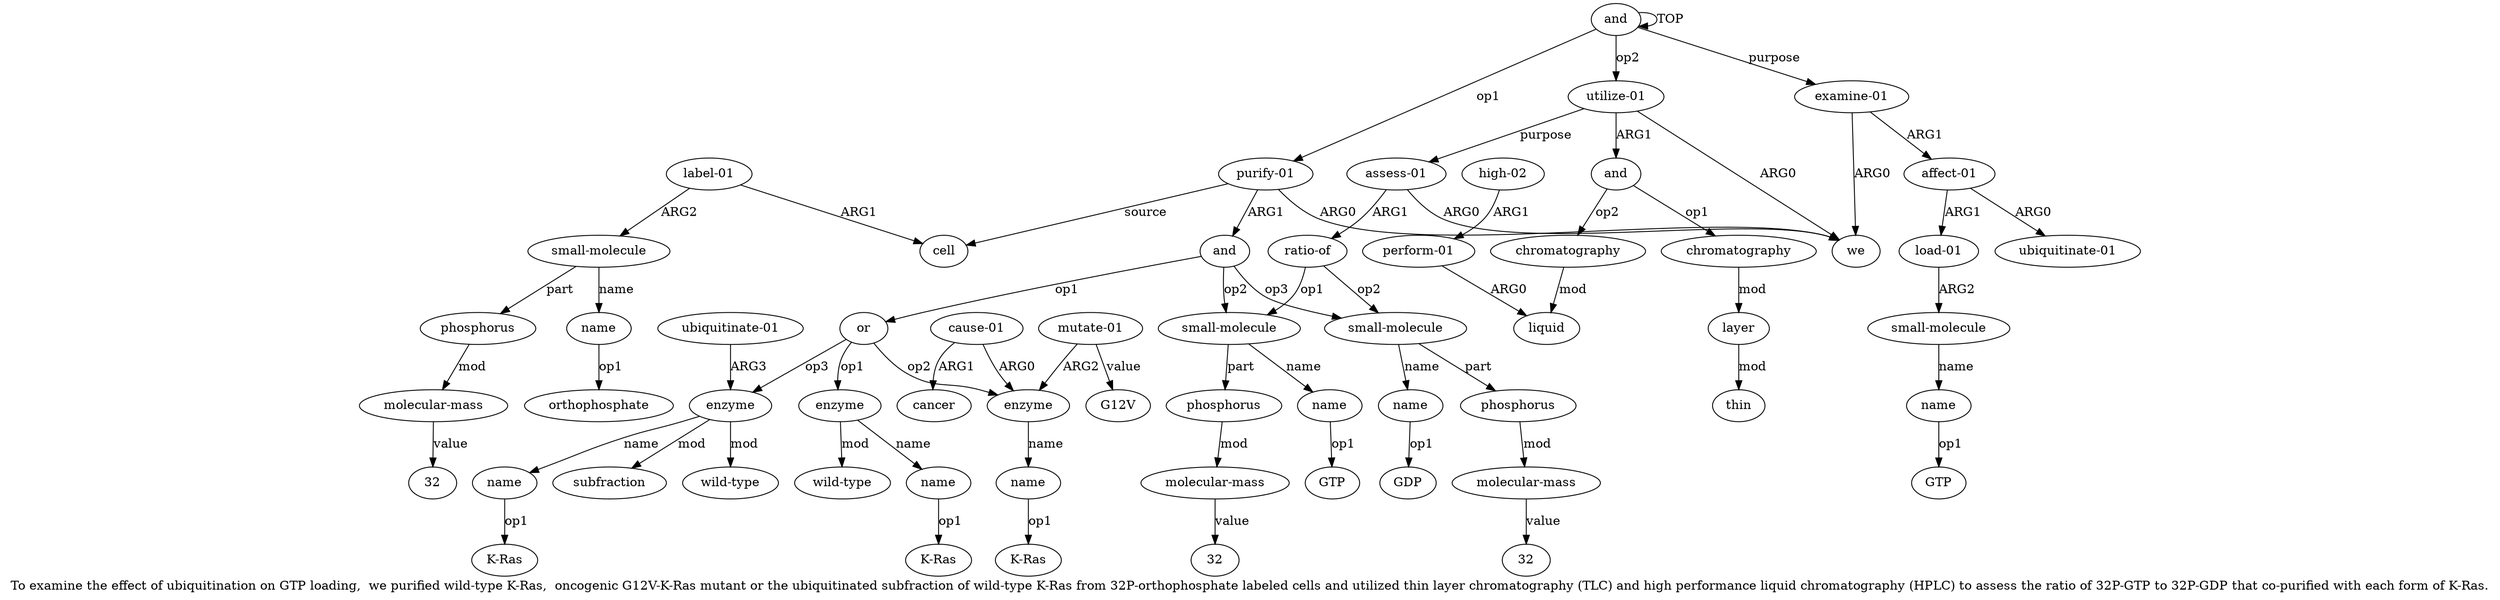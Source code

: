 digraph  {
	graph [label="To examine the effect of ubiquitination on GTP loading,  we purified wild-type K-Ras,  oncogenic G12V-K-Ras mutant or the ubiquitinated \
subfraction of wild-type K-Ras from 32P-orthophosphate labeled cells and utilized thin layer chromatography (TLC) and high performance \
liquid chromatography (HPLC) to assess the ratio of 32P-GTP to 32P-GDP that co-purified with each form of K-Ras."];
	node [label="\N"];
	a20	 [color=black,
		gold_ind=20,
		gold_label="small-molecule",
		label="small-molecule",
		test_ind=20,
		test_label="small-molecule"];
	a21	 [color=black,
		gold_ind=21,
		gold_label=name,
		label=name,
		test_ind=21,
		test_label=name];
	a20 -> a21 [key=0,
	color=black,
	gold_label=name,
	label=name,
	test_label=name];
a22 [color=black,
	gold_ind=22,
	gold_label=phosphorus,
	label=phosphorus,
	test_ind=22,
	test_label=phosphorus];
a20 -> a22 [key=0,
color=black,
gold_label=part,
label=part,
test_label=part];
"a21 orthophosphate" [color=black,
gold_ind=-1,
gold_label=orthophosphate,
label=orthophosphate,
test_ind=-1,
test_label=orthophosphate];
a21 -> "a21 orthophosphate" [key=0,
color=black,
gold_label=op1,
label=op1,
test_label=op1];
a23 [color=black,
gold_ind=23,
gold_label="molecular-mass",
label="molecular-mass",
test_ind=23,
test_label="molecular-mass"];
a22 -> a23 [key=0,
color=black,
gold_label=mod,
label=mod,
test_label=mod];
"a23 32" [color=black,
gold_ind=-1,
gold_label=32,
label=32,
test_ind=-1,
test_label=32];
a23 -> "a23 32" [key=0,
color=black,
gold_label=value,
label=value,
test_label=value];
a24 [color=black,
gold_ind=24,
gold_label="utilize-01",
label="utilize-01",
test_ind=24,
test_label="utilize-01"];
a25 [color=black,
gold_ind=25,
gold_label=and,
label=and,
test_ind=25,
test_label=and];
a24 -> a25 [key=0,
color=black,
gold_label=ARG1,
label=ARG1,
test_label=ARG1];
a33 [color=black,
gold_ind=33,
gold_label="assess-01",
label="assess-01",
test_ind=33,
test_label="assess-01"];
a24 -> a33 [key=0,
color=black,
gold_label=purpose,
label=purpose,
test_label=purpose];
a2 [color=black,
gold_ind=2,
gold_label=we,
label=we,
test_ind=2,
test_label=we];
a24 -> a2 [key=0,
color=black,
gold_label=ARG0,
label=ARG0,
test_label=ARG0];
a26 [color=black,
gold_ind=26,
gold_label=chromatography,
label=chromatography,
test_ind=26,
test_label=chromatography];
a25 -> a26 [key=0,
color=black,
gold_label=op1,
label=op1,
test_label=op1];
a29 [color=black,
gold_ind=29,
gold_label=chromatography,
label=chromatography,
test_ind=29,
test_label=chromatography];
a25 -> a29 [key=0,
color=black,
gold_label=op2,
label=op2,
test_label=op2];
a27 [color=black,
gold_ind=27,
gold_label=layer,
label=layer,
test_ind=27,
test_label=layer];
a26 -> a27 [key=0,
color=black,
gold_label=mod,
label=mod,
test_label=mod];
a28 [color=black,
gold_ind=28,
gold_label=thin,
label=thin,
test_ind=28,
test_label=thin];
a27 -> a28 [key=0,
color=black,
gold_label=mod,
label=mod,
test_label=mod];
a30 [color=black,
gold_ind=30,
gold_label=liquid,
label=liquid,
test_ind=30,
test_label=liquid];
a29 -> a30 [key=0,
color=black,
gold_label=mod,
label=mod,
test_label=mod];
a31 [color=black,
gold_ind=31,
gold_label="perform-01",
label="perform-01",
test_ind=31,
test_label="perform-01"];
a31 -> a30 [key=0,
color=black,
gold_label=ARG0,
label=ARG0,
test_label=ARG0];
"a9 K-Ras" [color=black,
gold_ind=-1,
gold_label="K-Ras",
label="K-Ras",
test_ind=-1,
test_label="K-Ras"];
"a6 K-Ras" [color=black,
gold_ind=-1,
gold_label="K-Ras",
label="K-Ras",
test_ind=-1,
test_label="K-Ras"];
"a14 K-Ras" [color=black,
gold_ind=-1,
gold_label="K-Ras",
label="K-Ras",
test_ind=-1,
test_label="K-Ras"];
a37 [color=black,
gold_ind=37,
gold_label=phosphorus,
label=phosphorus,
test_ind=37,
test_label=phosphorus];
a38 [color=black,
gold_ind=38,
gold_label="molecular-mass",
label="molecular-mass",
test_ind=38,
test_label="molecular-mass"];
a37 -> a38 [key=0,
color=black,
gold_label=mod,
label=mod,
test_label=mod];
a36 [color=black,
gold_ind=36,
gold_label=name,
label=name,
test_ind=36,
test_label=name];
"a36 GTP" [color=black,
gold_ind=-1,
gold_label=GTP,
label=GTP,
test_ind=-1,
test_label=GTP];
a36 -> "a36 GTP" [key=0,
color=black,
gold_label=op1,
label=op1,
test_label=op1];
a34 [color=black,
gold_ind=34,
gold_label="ratio-of",
label="ratio-of",
test_ind=34,
test_label="ratio-of"];
a33 -> a34 [key=0,
color=black,
gold_label=ARG1,
label=ARG1,
test_label=ARG1];
a33 -> a2 [key=0,
color=black,
gold_label=ARG0,
label=ARG0,
test_label=ARG0];
a35 [color=black,
gold_ind=35,
gold_label="small-molecule",
label="small-molecule",
test_ind=35,
test_label="small-molecule"];
a35 -> a37 [key=0,
color=black,
gold_label=part,
label=part,
test_label=part];
a35 -> a36 [key=0,
color=black,
gold_label=name,
label=name,
test_label=name];
a34 -> a35 [key=0,
color=black,
gold_label=op1,
label=op1,
test_label=op1];
a39 [color=black,
gold_ind=39,
gold_label="small-molecule",
label="small-molecule",
test_ind=39,
test_label="small-molecule"];
a34 -> a39 [key=0,
color=black,
gold_label=op2,
label=op2,
test_label=op2];
"a48 GTP" [color=black,
gold_ind=-1,
gold_label=GTP,
label=GTP,
test_ind=-1,
test_label=GTP];
a32 [color=black,
gold_ind=32,
gold_label="high-02",
label="high-02",
test_ind=32,
test_label="high-02"];
a32 -> a31 [key=0,
color=black,
gold_label=ARG1,
label=ARG1,
test_label=ARG1];
a15 [color=black,
gold_ind=15,
gold_label="wild-type",
label="wild-type",
test_ind=15,
test_label="wild-type"];
a14 [color=black,
gold_ind=14,
gold_label=name,
label=name,
test_ind=14,
test_label=name];
a14 -> "a14 K-Ras" [key=0,
color=black,
gold_label=op1,
label=op1,
test_label=op1];
a17 [color=black,
gold_ind=17,
gold_label=subfraction,
label=subfraction,
test_ind=17,
test_label=subfraction];
a16 [color=black,
gold_ind=16,
gold_label="ubiquitinate-01",
label="ubiquitinate-01",
test_ind=16,
test_label="ubiquitinate-01"];
a13 [color=black,
gold_ind=13,
gold_label=enzyme,
label=enzyme,
test_ind=13,
test_label=enzyme];
a16 -> a13 [key=0,
color=black,
gold_label=ARG3,
label=ARG3,
test_label=ARG3];
a11 [color=black,
gold_ind=11,
gold_label=cancer,
label=cancer,
test_ind=11,
test_label=cancer];
a10 [color=black,
gold_ind=10,
gold_label="cause-01",
label="cause-01",
test_ind=10,
test_label="cause-01"];
a10 -> a11 [key=0,
color=black,
gold_label=ARG1,
label=ARG1,
test_label=ARG1];
a8 [color=black,
gold_ind=8,
gold_label=enzyme,
label=enzyme,
test_ind=8,
test_label=enzyme];
a10 -> a8 [key=0,
color=black,
gold_label=ARG0,
label=ARG0,
test_label=ARG0];
a13 -> a15 [key=0,
color=black,
gold_label=mod,
label=mod,
test_label=mod];
a13 -> a14 [key=0,
color=black,
gold_label=name,
label=name,
test_label=name];
a13 -> a17 [key=0,
color=black,
gold_label=mod,
label=mod,
test_label=mod];
a12 [color=black,
gold_ind=12,
gold_label="mutate-01",
label="mutate-01",
test_ind=12,
test_label="mutate-01"];
a12 -> a8 [key=0,
color=black,
gold_label=ARG2,
label=ARG2,
test_label=ARG2];
"a12 G12V" [color=black,
gold_ind=-1,
gold_label=G12V,
label=G12V,
test_ind=-1,
test_label=G12V];
a12 -> "a12 G12V" [key=0,
color=black,
gold_label=value,
label=value,
test_label=value];
a40 [color=black,
gold_ind=40,
gold_label=name,
label=name,
test_ind=40,
test_label=name];
a39 -> a40 [key=0,
color=black,
gold_label=name,
label=name,
test_label=name];
a41 [color=black,
gold_ind=41,
gold_label=phosphorus,
label=phosphorus,
test_ind=41,
test_label=phosphorus];
a39 -> a41 [key=0,
color=black,
gold_label=part,
label=part,
test_label=part];
"a38 32" [color=black,
gold_ind=-1,
gold_label=32,
label=32,
test_ind=-1,
test_label=32];
a38 -> "a38 32" [key=0,
color=black,
gold_label=value,
label=value,
test_label=value];
a19 [color=black,
gold_ind=19,
gold_label="label-01",
label="label-01",
test_ind=19,
test_label="label-01"];
a19 -> a20 [key=0,
color=black,
gold_label=ARG2,
label=ARG2,
test_label=ARG2];
a18 [color=black,
gold_ind=18,
gold_label=cell,
label=cell,
test_ind=18,
test_label=cell];
a19 -> a18 [key=0,
color=black,
gold_label=ARG1,
label=ARG1,
test_label=ARG1];
a1 [color=black,
gold_ind=1,
gold_label="purify-01",
label="purify-01",
test_ind=1,
test_label="purify-01"];
a1 -> a18 [key=0,
color=black,
gold_label=source,
label=source,
test_label=source];
a3 [color=black,
gold_ind=3,
gold_label=and,
label=and,
test_ind=3,
test_label=and];
a1 -> a3 [key=0,
color=black,
gold_label=ARG1,
label=ARG1,
test_label=ARG1];
a1 -> a2 [key=0,
color=black,
gold_label=ARG0,
label=ARG0,
test_label=ARG0];
a0 [color=black,
gold_ind=0,
gold_label=and,
label=and,
test_ind=0,
test_label=and];
a0 -> a24 [key=0,
color=black,
gold_label=op2,
label=op2,
test_label=op2];
a0 -> a1 [key=0,
color=black,
gold_label=op1,
label=op1,
test_label=op1];
a0 -> a0 [key=0,
color=black,
gold_label=TOP,
label=TOP,
test_label=TOP];
a43 [color=black,
gold_ind=43,
gold_label="examine-01",
label="examine-01",
test_ind=43,
test_label="examine-01"];
a0 -> a43 [key=0,
color=black,
gold_label=purpose,
label=purpose,
test_label=purpose];
a3 -> a35 [key=0,
color=black,
gold_label=op2,
label=op2,
test_label=op2];
a3 -> a39 [key=0,
color=black,
gold_label=op3,
label=op3,
test_label=op3];
a4 [color=black,
gold_ind=4,
gold_label=or,
label=or,
test_ind=4,
test_label=or];
a3 -> a4 [key=0,
color=black,
gold_label=op1,
label=op1,
test_label=op1];
a5 [color=black,
gold_ind=5,
gold_label=enzyme,
label=enzyme,
test_ind=5,
test_label=enzyme];
a7 [color=black,
gold_ind=7,
gold_label="wild-type",
label="wild-type",
test_ind=7,
test_label="wild-type"];
a5 -> a7 [key=0,
color=black,
gold_label=mod,
label=mod,
test_label=mod];
a6 [color=black,
gold_ind=6,
gold_label=name,
label=name,
test_ind=6,
test_label=name];
a5 -> a6 [key=0,
color=black,
gold_label=name,
label=name,
test_label=name];
a4 -> a13 [key=0,
color=black,
gold_label=op3,
label=op3,
test_label=op3];
a4 -> a5 [key=0,
color=black,
gold_label=op1,
label=op1,
test_label=op1];
a4 -> a8 [key=0,
color=black,
gold_label=op2,
label=op2,
test_label=op2];
a6 -> "a6 K-Ras" [key=0,
color=black,
gold_label=op1,
label=op1,
test_label=op1];
a9 [color=black,
gold_ind=9,
gold_label=name,
label=name,
test_ind=9,
test_label=name];
a9 -> "a9 K-Ras" [key=0,
color=black,
gold_label=op1,
label=op1,
test_label=op1];
a8 -> a9 [key=0,
color=black,
gold_label=name,
label=name,
test_label=name];
"a40 GDP" [color=black,
gold_ind=-1,
gold_label=GDP,
label=GDP,
test_ind=-1,
test_label=GDP];
"a42 32" [color=black,
gold_ind=-1,
gold_label=32,
label=32,
test_ind=-1,
test_label=32];
a46 [color=black,
gold_ind=46,
gold_label="load-01",
label="load-01",
test_ind=46,
test_label="load-01"];
a47 [color=black,
gold_ind=47,
gold_label="small-molecule",
label="small-molecule",
test_ind=47,
test_label="small-molecule"];
a46 -> a47 [key=0,
color=black,
gold_label=ARG2,
label=ARG2,
test_label=ARG2];
a48 [color=black,
gold_ind=48,
gold_label=name,
label=name,
test_ind=48,
test_label=name];
a47 -> a48 [key=0,
color=black,
gold_label=name,
label=name,
test_label=name];
a44 [color=black,
gold_ind=44,
gold_label="affect-01",
label="affect-01",
test_ind=44,
test_label="affect-01"];
a44 -> a46 [key=0,
color=black,
gold_label=ARG1,
label=ARG1,
test_label=ARG1];
a45 [color=black,
gold_ind=45,
gold_label="ubiquitinate-01",
label="ubiquitinate-01",
test_ind=45,
test_label="ubiquitinate-01"];
a44 -> a45 [key=0,
color=black,
gold_label=ARG0,
label=ARG0,
test_label=ARG0];
a42 [color=black,
gold_ind=42,
gold_label="molecular-mass",
label="molecular-mass",
test_ind=42,
test_label="molecular-mass"];
a42 -> "a42 32" [key=0,
color=black,
gold_label=value,
label=value,
test_label=value];
a43 -> a2 [key=0,
color=black,
gold_label=ARG0,
label=ARG0,
test_label=ARG0];
a43 -> a44 [key=0,
color=black,
gold_label=ARG1,
label=ARG1,
test_label=ARG1];
a40 -> "a40 GDP" [key=0,
color=black,
gold_label=op1,
label=op1,
test_label=op1];
a41 -> a42 [key=0,
color=black,
gold_label=mod,
label=mod,
test_label=mod];
a48 -> "a48 GTP" [key=0,
color=black,
gold_label=op1,
label=op1,
test_label=op1];
}
